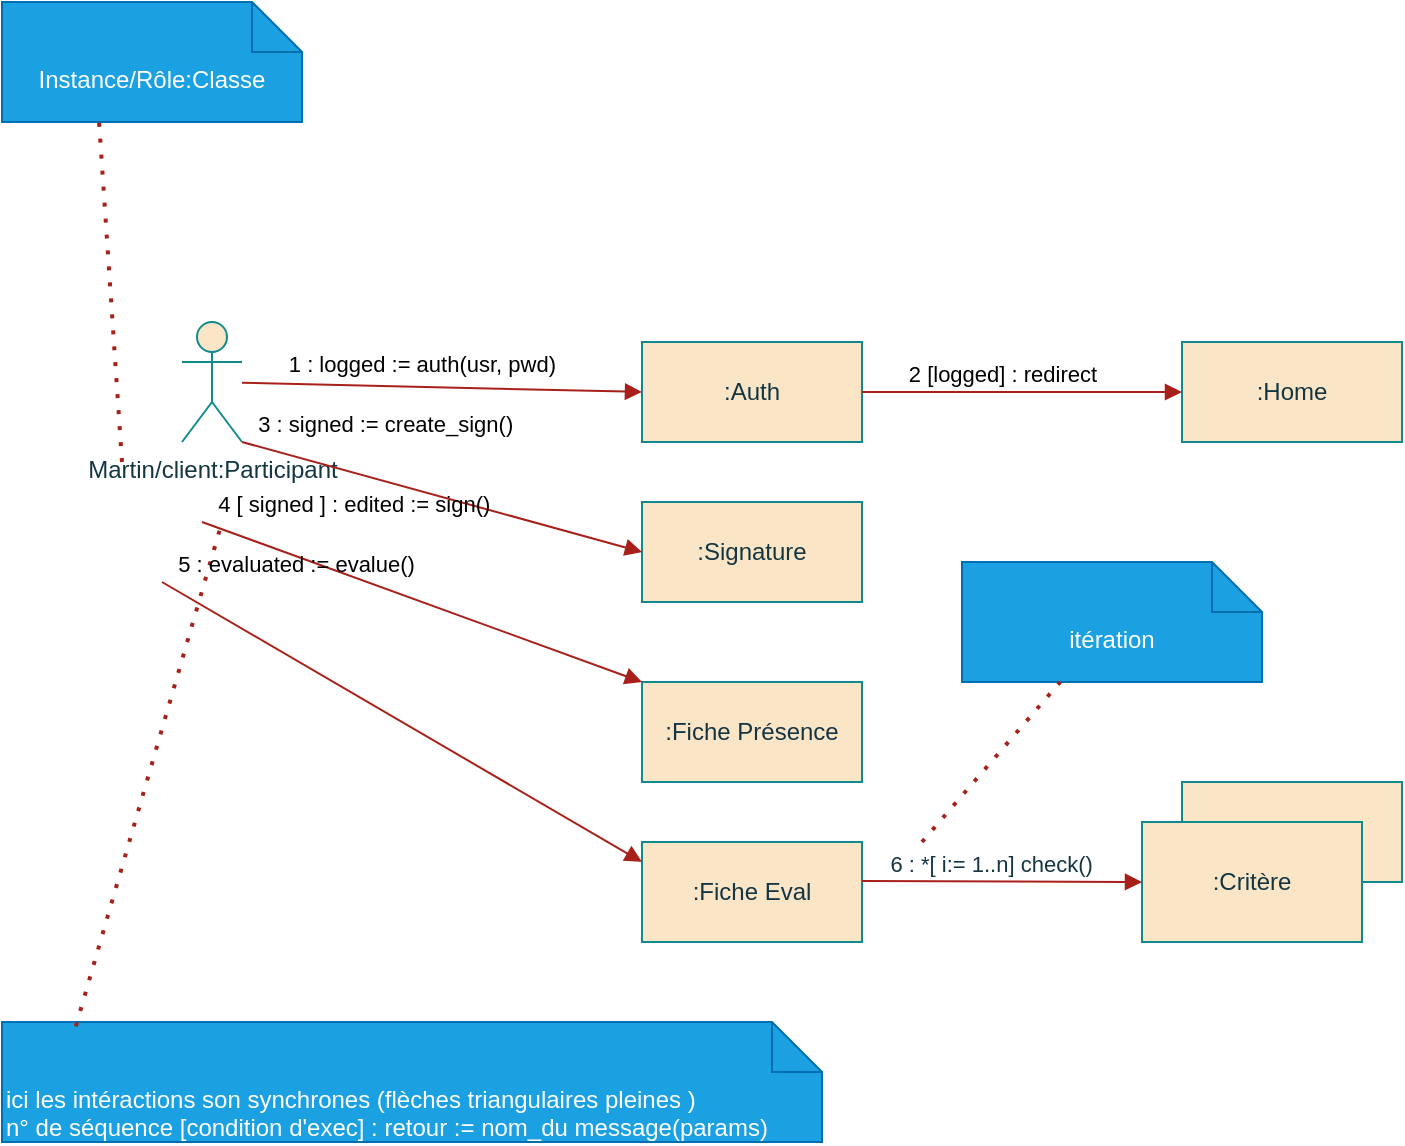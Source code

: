 <mxfile version="28.2.7">
  <diagram name="Page-1" id="89xXIWMPDWdY5yrI6WPq">
    <mxGraphModel dx="1064" dy="605" grid="1" gridSize="10" guides="1" tooltips="1" connect="1" arrows="1" fold="1" page="1" pageScale="1" pageWidth="827" pageHeight="1169" math="0" shadow="0">
      <root>
        <mxCell id="0" />
        <mxCell id="1" parent="0" />
        <mxCell id="FNHXN5gUOuqcqyS2Xem4-55" value="Martin/client:Participant" style="shape=umlActor;verticalLabelPosition=bottom;verticalAlign=top;html=1;strokeColor=#0F8B8D;fontColor=#143642;fillColor=#FAE5C7;labelBackgroundColor=none;" parent="1" vertex="1">
          <mxGeometry x="100" y="200" width="30" height="60" as="geometry" />
        </mxCell>
        <mxCell id="FNHXN5gUOuqcqyS2Xem4-58" value="Instance/Rôle:Classe" style="shape=note2;boundedLbl=1;whiteSpace=wrap;html=1;size=25;verticalAlign=top;align=center;strokeColor=#006EAF;fontColor=#ffffff;fillColor=#1ba1e2;labelBackgroundColor=none;" parent="1" vertex="1">
          <mxGeometry x="10" y="40" width="150" height="60" as="geometry" />
        </mxCell>
        <mxCell id="FNHXN5gUOuqcqyS2Xem4-59" value="" style="endArrow=none;dashed=1;html=1;dashPattern=1 3;strokeWidth=2;rounded=0;strokeColor=#A8201A;fontColor=default;fillColor=#FAE5C7;entryX=0.323;entryY=0.981;entryDx=0;entryDy=0;entryPerimeter=0;labelBackgroundColor=none;" parent="1" target="FNHXN5gUOuqcqyS2Xem4-58" edge="1">
          <mxGeometry width="50" height="50" relative="1" as="geometry">
            <mxPoint x="70" y="270" as="sourcePoint" />
            <mxPoint x="440" y="250" as="targetPoint" />
          </mxGeometry>
        </mxCell>
        <mxCell id="FNHXN5gUOuqcqyS2Xem4-60" value=":Auth" style="html=1;whiteSpace=wrap;strokeColor=#0F8B8D;fontColor=#143642;fillColor=#FAE5C7;labelBackgroundColor=none;" parent="1" vertex="1">
          <mxGeometry x="330" y="210" width="110" height="50" as="geometry" />
        </mxCell>
        <mxCell id="FNHXN5gUOuqcqyS2Xem4-63" value="&amp;nbsp; &amp;nbsp; &amp;nbsp; &amp;nbsp;1 : logged := auth(usr, pwd)" style="html=1;verticalAlign=bottom;labelBackgroundColor=none;endArrow=block;endFill=1;endSize=6;align=left;rounded=0;strokeColor=#A8201A;fontColor=default;fillColor=#FAE5C7;entryX=0;entryY=0.5;entryDx=0;entryDy=0;" parent="1" source="FNHXN5gUOuqcqyS2Xem4-55" target="FNHXN5gUOuqcqyS2Xem4-60" edge="1">
          <mxGeometry x="-1" relative="1" as="geometry">
            <mxPoint x="330" y="270" as="sourcePoint" />
            <mxPoint x="490" y="270" as="targetPoint" />
          </mxGeometry>
        </mxCell>
        <mxCell id="FNHXN5gUOuqcqyS2Xem4-64" value=":Signature" style="html=1;whiteSpace=wrap;strokeColor=#0F8B8D;fontColor=#143642;fillColor=#FAE5C7;labelBackgroundColor=none;" parent="1" vertex="1">
          <mxGeometry x="330" y="290" width="110" height="50" as="geometry" />
        </mxCell>
        <mxCell id="FNHXN5gUOuqcqyS2Xem4-65" value="&amp;nbsp; 3 : signed := create_sign()" style="html=1;verticalAlign=bottom;labelBackgroundColor=none;endArrow=block;endFill=1;endSize=6;align=left;rounded=0;strokeColor=#A8201A;fontColor=default;fillColor=#FAE5C7;exitX=1;exitY=1;exitDx=0;exitDy=0;exitPerimeter=0;entryX=0;entryY=0.5;entryDx=0;entryDy=0;" parent="1" source="FNHXN5gUOuqcqyS2Xem4-55" target="FNHXN5gUOuqcqyS2Xem4-64" edge="1">
          <mxGeometry x="-1" relative="1" as="geometry">
            <mxPoint x="330" y="270" as="sourcePoint" />
            <mxPoint x="490" y="270" as="targetPoint" />
          </mxGeometry>
        </mxCell>
        <mxCell id="FNHXN5gUOuqcqyS2Xem4-66" value=":Fiche Présence" style="html=1;whiteSpace=wrap;strokeColor=#0F8B8D;fontColor=#143642;fillColor=#FAE5C7;labelBackgroundColor=none;" parent="1" vertex="1">
          <mxGeometry x="330" y="380" width="110" height="50" as="geometry" />
        </mxCell>
        <mxCell id="FNHXN5gUOuqcqyS2Xem4-67" value="&amp;nbsp; 4 [ signed ] : edited := sign()" style="html=1;verticalAlign=bottom;labelBackgroundColor=none;endArrow=block;endFill=1;endSize=6;align=left;rounded=0;strokeColor=#A8201A;fontColor=default;fillColor=#FAE5C7;entryX=0;entryY=0;entryDx=0;entryDy=0;" parent="1" target="FNHXN5gUOuqcqyS2Xem4-66" edge="1">
          <mxGeometry x="-1" relative="1" as="geometry">
            <mxPoint x="110" y="300" as="sourcePoint" />
            <mxPoint x="280" y="385" as="targetPoint" />
          </mxGeometry>
        </mxCell>
        <mxCell id="FNHXN5gUOuqcqyS2Xem4-68" value="&lt;div&gt;ici les intéractions son synchrones (flèches triangulaires pleines )&lt;/div&gt;&lt;div&gt;n° de séquence [condition d&#39;exec] : retour := nom_du message(params)&lt;/div&gt;" style="shape=note2;boundedLbl=1;whiteSpace=wrap;html=1;size=25;verticalAlign=top;align=left;strokeColor=#006EAF;fontColor=#ffffff;fillColor=#1ba1e2;labelBackgroundColor=none;" parent="1" vertex="1">
          <mxGeometry x="10" y="550" width="410" height="60" as="geometry" />
        </mxCell>
        <mxCell id="FNHXN5gUOuqcqyS2Xem4-70" value="" style="endArrow=none;dashed=1;html=1;dashPattern=1 3;strokeWidth=2;rounded=0;strokeColor=#A8201A;fontColor=default;fillColor=#FAE5C7;exitX=0.09;exitY=0.036;exitDx=0;exitDy=0;exitPerimeter=0;labelBackgroundColor=none;" parent="1" source="FNHXN5gUOuqcqyS2Xem4-68" edge="1">
          <mxGeometry width="50" height="50" relative="1" as="geometry">
            <mxPoint x="390" y="370" as="sourcePoint" />
            <mxPoint x="120" y="300" as="targetPoint" />
          </mxGeometry>
        </mxCell>
        <mxCell id="vyEBHbLYSBzzA642ARWU-1" value=":Home" style="html=1;whiteSpace=wrap;strokeColor=#0F8B8D;fontColor=#143642;fillColor=#FAE5C7;labelBackgroundColor=none;" parent="1" vertex="1">
          <mxGeometry x="600" y="210" width="110" height="50" as="geometry" />
        </mxCell>
        <mxCell id="vyEBHbLYSBzzA642ARWU-2" value="&amp;nbsp; &amp;nbsp; &amp;nbsp; &amp;nbsp;2 [logged] : redirect" style="html=1;verticalAlign=bottom;labelBackgroundColor=none;endArrow=block;endFill=1;endSize=6;align=left;rounded=0;strokeColor=#A8201A;fontColor=default;fillColor=#FAE5C7;entryX=0;entryY=0.5;entryDx=0;entryDy=0;exitX=1;exitY=0.5;exitDx=0;exitDy=0;" parent="1" source="FNHXN5gUOuqcqyS2Xem4-60" target="vyEBHbLYSBzzA642ARWU-1" edge="1">
          <mxGeometry x="-1" relative="1" as="geometry">
            <mxPoint x="270" y="220" as="sourcePoint" />
            <mxPoint x="470" y="225" as="targetPoint" />
          </mxGeometry>
        </mxCell>
        <mxCell id="b67990E_0dWuY1qgSYMJ-1" value=":Fiche Eval" style="html=1;whiteSpace=wrap;strokeColor=#0F8B8D;fontColor=#143642;fillColor=#FAE5C7;labelBackgroundColor=none;" vertex="1" parent="1">
          <mxGeometry x="330" y="460" width="110" height="50" as="geometry" />
        </mxCell>
        <mxCell id="b67990E_0dWuY1qgSYMJ-2" value="&amp;nbsp; 5 : evaluated := evalue()" style="html=1;verticalAlign=bottom;labelBackgroundColor=none;endArrow=block;endFill=1;endSize=6;align=left;rounded=0;strokeColor=#A8201A;fontColor=default;fillColor=#FAE5C7;entryX=0;entryY=0;entryDx=0;entryDy=0;" edge="1" parent="1">
          <mxGeometry x="-1" relative="1" as="geometry">
            <mxPoint x="90" y="330" as="sourcePoint" />
            <mxPoint x="330" y="470" as="targetPoint" />
          </mxGeometry>
        </mxCell>
        <mxCell id="b67990E_0dWuY1qgSYMJ-4" value="" style="html=1;whiteSpace=wrap;labelBackgroundColor=none;fillColor=#FAE5C7;strokeColor=#0F8B8D;fontColor=#143642;" vertex="1" parent="1">
          <mxGeometry x="600" y="430" width="110" height="50" as="geometry" />
        </mxCell>
        <mxCell id="b67990E_0dWuY1qgSYMJ-5" value=":Critère" style="html=1;whiteSpace=wrap;labelBackgroundColor=none;fillColor=#FAE5C7;strokeColor=#0F8B8D;fontColor=#143642;" vertex="1" parent="1">
          <mxGeometry x="580" y="450" width="110" height="60" as="geometry" />
        </mxCell>
        <mxCell id="b67990E_0dWuY1qgSYMJ-6" value="&amp;nbsp; &amp;nbsp; 6 : *[ i:= 1..n] check()" style="html=1;verticalAlign=bottom;labelBackgroundColor=none;endArrow=block;endFill=1;endSize=6;align=left;rounded=0;strokeColor=#A8201A;fontColor=#143642;fillColor=#FAE5C7;entryX=0;entryY=0.5;entryDx=0;entryDy=0;" edge="1" parent="1" target="b67990E_0dWuY1qgSYMJ-5">
          <mxGeometry x="-1" relative="1" as="geometry">
            <mxPoint x="440" y="479.5" as="sourcePoint" />
            <mxPoint x="600" y="479.5" as="targetPoint" />
          </mxGeometry>
        </mxCell>
        <mxCell id="b67990E_0dWuY1qgSYMJ-7" value="itération" style="shape=note2;boundedLbl=1;whiteSpace=wrap;html=1;size=25;verticalAlign=top;align=center;strokeColor=#006EAF;fontColor=#ffffff;fillColor=#1ba1e2;labelBackgroundColor=none;" vertex="1" parent="1">
          <mxGeometry x="490" y="320" width="150" height="60" as="geometry" />
        </mxCell>
        <mxCell id="b67990E_0dWuY1qgSYMJ-8" value="" style="endArrow=none;dashed=1;html=1;dashPattern=1 3;strokeWidth=2;rounded=0;strokeColor=#A8201A;fontColor=#143642;fillColor=#FAE5C7;" edge="1" parent="1" target="b67990E_0dWuY1qgSYMJ-7">
          <mxGeometry width="50" height="50" relative="1" as="geometry">
            <mxPoint x="470" y="460" as="sourcePoint" />
            <mxPoint x="520" y="410" as="targetPoint" />
          </mxGeometry>
        </mxCell>
      </root>
    </mxGraphModel>
  </diagram>
</mxfile>
